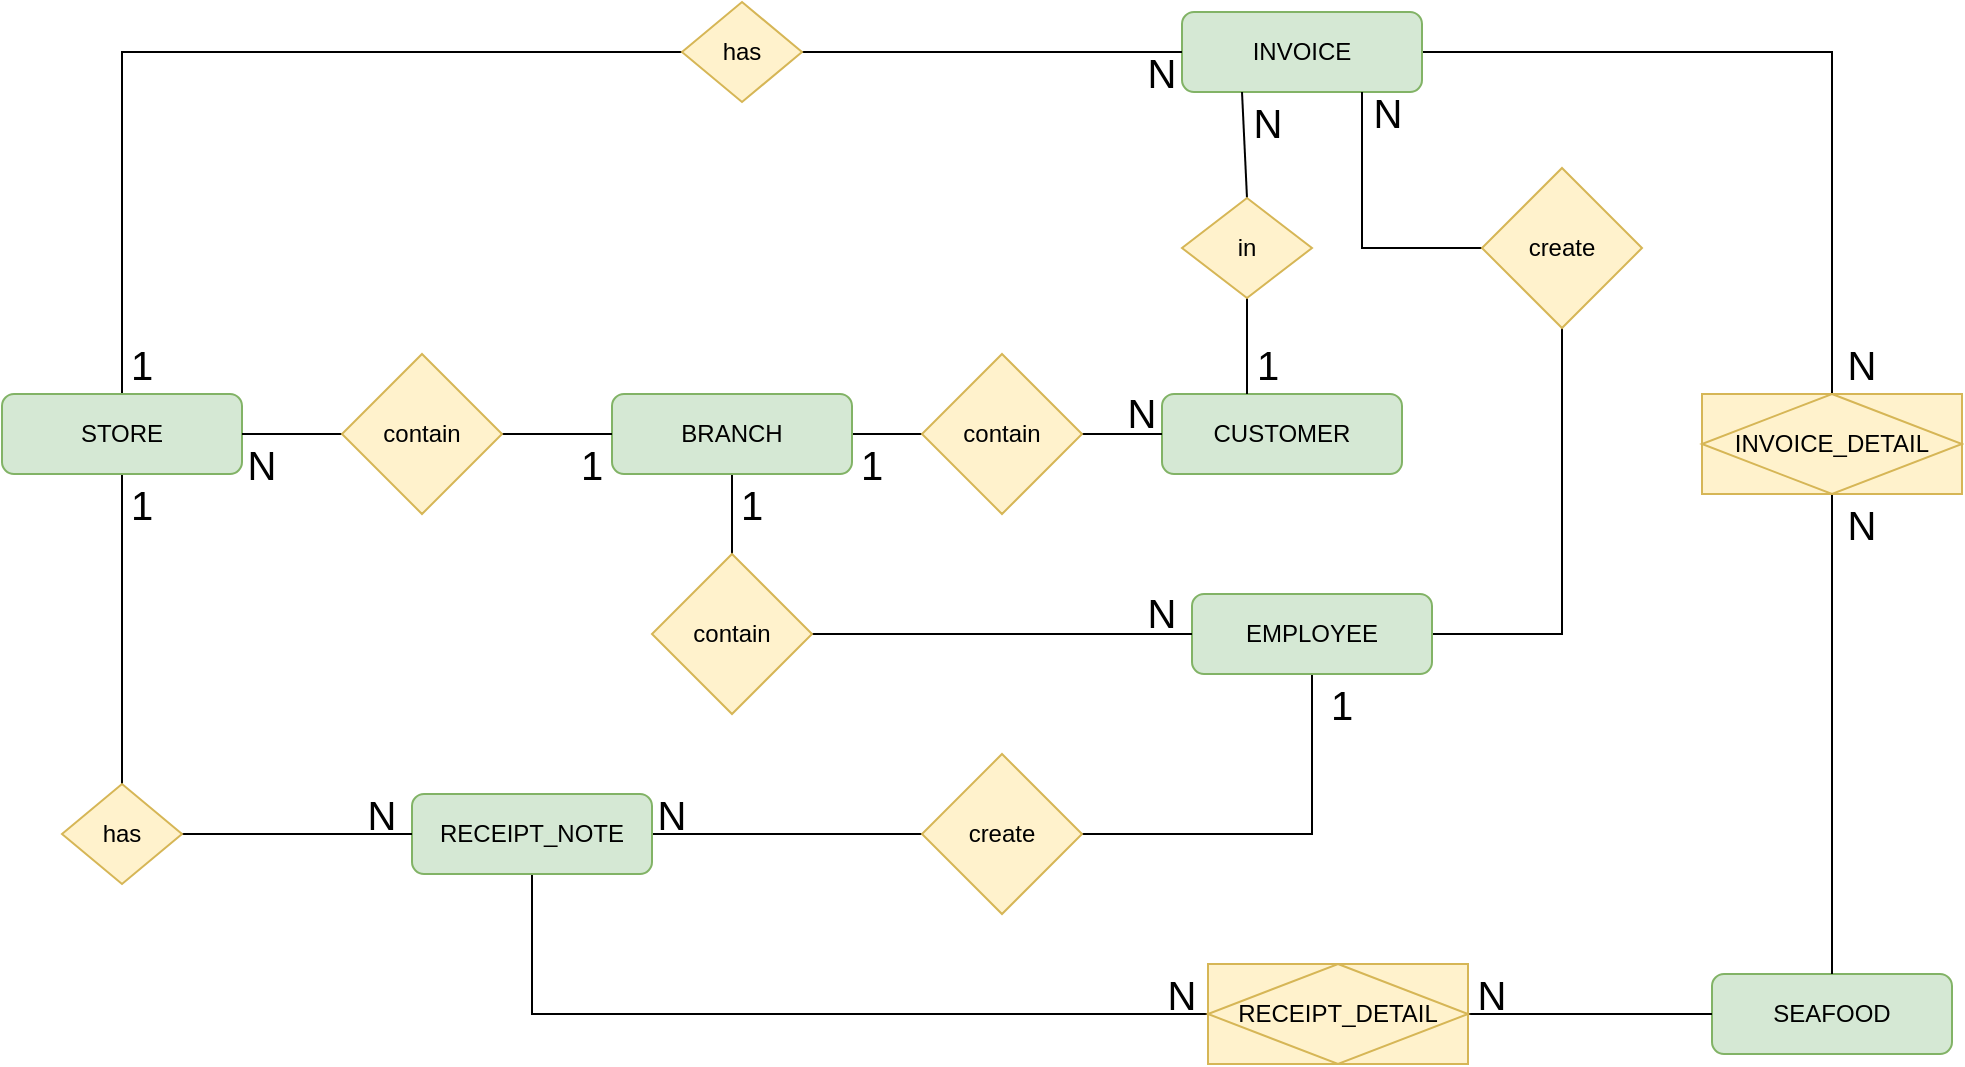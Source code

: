 <mxfile version="15.8.8" type="google" pages="5"><diagram id="BqrP5DtL-kKvfUHnIFmt" name="ERD"><mxGraphModel dx="1888" dy="1589" grid="1" gridSize="10" guides="1" tooltips="1" connect="1" arrows="1" fold="1" page="1" pageScale="1" pageWidth="850" pageHeight="1100" math="0" shadow="0"><root><mxCell id="0"/><mxCell id="1" parent="0"/><mxCell id="YTU2o8m6djHbxgVrUglB-20" style="edgeStyle=orthogonalEdgeStyle;rounded=0;orthogonalLoop=1;jettySize=auto;html=1;exitX=0.5;exitY=0;exitDx=0;exitDy=0;entryX=0;entryY=0.5;entryDx=0;entryDy=0;startArrow=none;startFill=0;endArrow=none;endFill=0;" parent="1" source="YTU2o8m6djHbxgVrUglB-1" target="YTU2o8m6djHbxgVrUglB-19" edge="1"><mxGeometry relative="1" as="geometry"/></mxCell><mxCell id="YTU2o8m6djHbxgVrUglB-41" style="edgeStyle=orthogonalEdgeStyle;rounded=0;orthogonalLoop=1;jettySize=auto;html=1;exitX=0.5;exitY=1;exitDx=0;exitDy=0;entryX=0.5;entryY=0;entryDx=0;entryDy=0;startArrow=none;startFill=0;endArrow=none;endFill=0;" parent="1" source="YTU2o8m6djHbxgVrUglB-1" target="YTU2o8m6djHbxgVrUglB-40" edge="1"><mxGeometry relative="1" as="geometry"/></mxCell><mxCell id="YTU2o8m6djHbxgVrUglB-1" value="STORE" style="rounded=1;whiteSpace=wrap;html=1;fillColor=#d5e8d4;strokeColor=#82b366;" parent="1" vertex="1"><mxGeometry x="-830" y="-884" width="120" height="40" as="geometry"/></mxCell><mxCell id="YTU2o8m6djHbxgVrUglB-35" style="edgeStyle=orthogonalEdgeStyle;rounded=0;orthogonalLoop=1;jettySize=auto;html=1;exitX=1;exitY=0.5;exitDx=0;exitDy=0;entryX=0;entryY=0.5;entryDx=0;entryDy=0;startArrow=none;startFill=0;endArrow=none;endFill=0;" parent="1" source="YTU2o8m6djHbxgVrUglB-2" target="YTU2o8m6djHbxgVrUglB-34" edge="1"><mxGeometry relative="1" as="geometry"/></mxCell><mxCell id="YTU2o8m6djHbxgVrUglB-38" style="edgeStyle=orthogonalEdgeStyle;rounded=0;orthogonalLoop=1;jettySize=auto;html=1;exitX=0.5;exitY=1;exitDx=0;exitDy=0;entryX=0.5;entryY=0;entryDx=0;entryDy=0;startArrow=none;startFill=0;endArrow=none;endFill=0;" parent="1" source="YTU2o8m6djHbxgVrUglB-2" target="YTU2o8m6djHbxgVrUglB-37" edge="1"><mxGeometry relative="1" as="geometry"/></mxCell><mxCell id="YTU2o8m6djHbxgVrUglB-2" value="BRANCH" style="rounded=1;whiteSpace=wrap;html=1;fillColor=#d5e8d4;strokeColor=#82b366;" parent="1" vertex="1"><mxGeometry x="-525" y="-884" width="120" height="40" as="geometry"/></mxCell><mxCell id="YTU2o8m6djHbxgVrUglB-3" value="CUSTOMER" style="rounded=1;whiteSpace=wrap;html=1;fillColor=#d5e8d4;strokeColor=#82b366;" parent="1" vertex="1"><mxGeometry x="-250" y="-884" width="120" height="40" as="geometry"/></mxCell><mxCell id="YTU2o8m6djHbxgVrUglB-30" style="edgeStyle=orthogonalEdgeStyle;rounded=0;orthogonalLoop=1;jettySize=auto;html=1;exitX=1;exitY=0.5;exitDx=0;exitDy=0;entryX=0.5;entryY=0;entryDx=0;entryDy=0;startArrow=none;startFill=0;endArrow=none;endFill=0;" parent="1" source="YTU2o8m6djHbxgVrUglB-4" target="YTU2o8m6djHbxgVrUglB-14" edge="1"><mxGeometry relative="1" as="geometry"/></mxCell><mxCell id="YTU2o8m6djHbxgVrUglB-4" value="INVOICE" style="rounded=1;whiteSpace=wrap;html=1;fillColor=#d5e8d4;strokeColor=#82b366;" parent="1" vertex="1"><mxGeometry x="-240" y="-1075" width="120" height="40" as="geometry"/></mxCell><mxCell id="YTU2o8m6djHbxgVrUglB-44" style="edgeStyle=orthogonalEdgeStyle;rounded=0;orthogonalLoop=1;jettySize=auto;html=1;exitX=1;exitY=0.5;exitDx=0;exitDy=0;entryX=0;entryY=0.5;entryDx=0;entryDy=0;startArrow=none;startFill=0;endArrow=none;endFill=0;" parent="1" source="YTU2o8m6djHbxgVrUglB-5" target="YTU2o8m6djHbxgVrUglB-43" edge="1"><mxGeometry relative="1" as="geometry"/></mxCell><mxCell id="YTU2o8m6djHbxgVrUglB-46" style="edgeStyle=orthogonalEdgeStyle;rounded=0;orthogonalLoop=1;jettySize=auto;html=1;exitX=0.5;exitY=1;exitDx=0;exitDy=0;entryX=0;entryY=0.5;entryDx=0;entryDy=0;startArrow=none;startFill=0;endArrow=none;endFill=0;" parent="1" source="YTU2o8m6djHbxgVrUglB-5" target="YTU2o8m6djHbxgVrUglB-16" edge="1"><mxGeometry relative="1" as="geometry"/></mxCell><mxCell id="YTU2o8m6djHbxgVrUglB-5" value="RECEIPT_NOTE" style="rounded=1;whiteSpace=wrap;html=1;fillColor=#d5e8d4;strokeColor=#82b366;" parent="1" vertex="1"><mxGeometry x="-625" y="-684" width="120" height="40" as="geometry"/></mxCell><mxCell id="YTU2o8m6djHbxgVrUglB-26" style="edgeStyle=orthogonalEdgeStyle;rounded=0;orthogonalLoop=1;jettySize=auto;html=1;exitX=1;exitY=0.5;exitDx=0;exitDy=0;entryX=0.5;entryY=1;entryDx=0;entryDy=0;startArrow=none;startFill=0;endArrow=none;endFill=0;" parent="1" source="YTU2o8m6djHbxgVrUglB-6" target="YTU2o8m6djHbxgVrUglB-25" edge="1"><mxGeometry relative="1" as="geometry"/></mxCell><mxCell id="YTU2o8m6djHbxgVrUglB-45" style="edgeStyle=orthogonalEdgeStyle;rounded=0;orthogonalLoop=1;jettySize=auto;html=1;exitX=0.5;exitY=1;exitDx=0;exitDy=0;entryX=1;entryY=0.5;entryDx=0;entryDy=0;startArrow=none;startFill=0;endArrow=none;endFill=0;" parent="1" source="YTU2o8m6djHbxgVrUglB-6" target="YTU2o8m6djHbxgVrUglB-43" edge="1"><mxGeometry relative="1" as="geometry"/></mxCell><mxCell id="YTU2o8m6djHbxgVrUglB-6" value="EMPLOYEE" style="rounded=1;whiteSpace=wrap;html=1;fillColor=#d5e8d4;strokeColor=#82b366;" parent="1" vertex="1"><mxGeometry x="-235" y="-784" width="120" height="40" as="geometry"/></mxCell><mxCell id="YTU2o8m6djHbxgVrUglB-8" value="SEAFOOD" style="rounded=1;whiteSpace=wrap;html=1;fillColor=#d5e8d4;strokeColor=#82b366;" parent="1" vertex="1"><mxGeometry x="25" y="-594" width="120" height="40" as="geometry"/></mxCell><mxCell id="YTU2o8m6djHbxgVrUglB-47" style="edgeStyle=orthogonalEdgeStyle;rounded=0;orthogonalLoop=1;jettySize=auto;html=1;exitX=0.5;exitY=1;exitDx=0;exitDy=0;startArrow=none;startFill=0;endArrow=none;endFill=0;" parent="1" source="YTU2o8m6djHbxgVrUglB-14" target="YTU2o8m6djHbxgVrUglB-8" edge="1"><mxGeometry relative="1" as="geometry"/></mxCell><mxCell id="YTU2o8m6djHbxgVrUglB-14" value="INVOICE_DETAIL" style="shape=associativeEntity;whiteSpace=wrap;html=1;align=center;fontSize=12;fillColor=#fff2cc;strokeColor=#d6b656;" parent="1" vertex="1"><mxGeometry x="20" y="-884" width="130" height="50" as="geometry"/></mxCell><mxCell id="YTU2o8m6djHbxgVrUglB-48" style="edgeStyle=orthogonalEdgeStyle;rounded=0;orthogonalLoop=1;jettySize=auto;html=1;exitX=1;exitY=0.5;exitDx=0;exitDy=0;entryX=0;entryY=0.5;entryDx=0;entryDy=0;startArrow=none;startFill=0;endArrow=none;endFill=0;" parent="1" source="YTU2o8m6djHbxgVrUglB-16" target="YTU2o8m6djHbxgVrUglB-8" edge="1"><mxGeometry relative="1" as="geometry"/></mxCell><mxCell id="YTU2o8m6djHbxgVrUglB-16" value="RECEIPT_DETAIL" style="shape=associativeEntity;whiteSpace=wrap;html=1;align=center;fontSize=12;fillColor=#fff2cc;strokeColor=#d6b656;" parent="1" vertex="1"><mxGeometry x="-227" y="-599" width="130" height="50" as="geometry"/></mxCell><mxCell id="YTU2o8m6djHbxgVrUglB-21" style="edgeStyle=orthogonalEdgeStyle;rounded=0;orthogonalLoop=1;jettySize=auto;html=1;exitX=1;exitY=0.5;exitDx=0;exitDy=0;entryX=0;entryY=0.5;entryDx=0;entryDy=0;startArrow=none;startFill=0;endArrow=none;endFill=0;" parent="1" source="YTU2o8m6djHbxgVrUglB-19" target="YTU2o8m6djHbxgVrUglB-4" edge="1"><mxGeometry relative="1" as="geometry"/></mxCell><mxCell id="YTU2o8m6djHbxgVrUglB-19" value="has" style="rhombus;whiteSpace=wrap;html=1;fillColor=#fff2cc;strokeColor=#d6b656;" parent="1" vertex="1"><mxGeometry x="-490" y="-1080" width="60" height="50" as="geometry"/></mxCell><mxCell id="YTU2o8m6djHbxgVrUglB-24" style="edgeStyle=orthogonalEdgeStyle;rounded=0;orthogonalLoop=1;jettySize=auto;html=1;exitX=0.5;exitY=1;exitDx=0;exitDy=0;entryX=0.5;entryY=0;entryDx=0;entryDy=0;startArrow=none;startFill=0;endArrow=none;endFill=0;" parent="1" source="YTU2o8m6djHbxgVrUglB-22" edge="1"><mxGeometry relative="1" as="geometry"><mxPoint x="-207.5" y="-884" as="targetPoint"/></mxGeometry></mxCell><mxCell id="YTU2o8m6djHbxgVrUglB-49" style="rounded=0;orthogonalLoop=1;jettySize=auto;html=1;exitX=0.5;exitY=0;exitDx=0;exitDy=0;entryX=0.25;entryY=1;entryDx=0;entryDy=0;startArrow=none;startFill=0;endArrow=none;endFill=0;" parent="1" source="YTU2o8m6djHbxgVrUglB-22" target="YTU2o8m6djHbxgVrUglB-4" edge="1"><mxGeometry relative="1" as="geometry"/></mxCell><mxCell id="YTU2o8m6djHbxgVrUglB-22" value="in" style="rhombus;whiteSpace=wrap;html=1;fillColor=#fff2cc;strokeColor=#d6b656;" parent="1" vertex="1"><mxGeometry x="-240" y="-982" width="65" height="50" as="geometry"/></mxCell><mxCell id="YTU2o8m6djHbxgVrUglB-29" style="edgeStyle=orthogonalEdgeStyle;rounded=0;orthogonalLoop=1;jettySize=auto;html=1;exitX=0;exitY=0.5;exitDx=0;exitDy=0;entryX=0.75;entryY=1;entryDx=0;entryDy=0;startArrow=none;startFill=0;endArrow=none;endFill=0;" parent="1" source="YTU2o8m6djHbxgVrUglB-25" target="YTU2o8m6djHbxgVrUglB-4" edge="1"><mxGeometry relative="1" as="geometry"/></mxCell><mxCell id="YTU2o8m6djHbxgVrUglB-25" value="create" style="rhombus;whiteSpace=wrap;html=1;fillColor=#fff2cc;strokeColor=#d6b656;" parent="1" vertex="1"><mxGeometry x="-90" y="-997" width="80" height="80" as="geometry"/></mxCell><mxCell id="YTU2o8m6djHbxgVrUglB-32" style="edgeStyle=orthogonalEdgeStyle;rounded=0;orthogonalLoop=1;jettySize=auto;html=1;exitX=1;exitY=0.5;exitDx=0;exitDy=0;entryX=0;entryY=0.5;entryDx=0;entryDy=0;startArrow=none;startFill=0;endArrow=none;endFill=0;" parent="1" source="YTU2o8m6djHbxgVrUglB-31" target="YTU2o8m6djHbxgVrUglB-2" edge="1"><mxGeometry relative="1" as="geometry"/></mxCell><mxCell id="YTU2o8m6djHbxgVrUglB-33" style="edgeStyle=orthogonalEdgeStyle;rounded=0;orthogonalLoop=1;jettySize=auto;html=1;exitX=0;exitY=0.5;exitDx=0;exitDy=0;startArrow=none;startFill=0;endArrow=none;endFill=0;" parent="1" source="YTU2o8m6djHbxgVrUglB-31" target="YTU2o8m6djHbxgVrUglB-1" edge="1"><mxGeometry relative="1" as="geometry"/></mxCell><mxCell id="YTU2o8m6djHbxgVrUglB-31" value="contain" style="rhombus;whiteSpace=wrap;html=1;fillColor=#fff2cc;strokeColor=#d6b656;" parent="1" vertex="1"><mxGeometry x="-660" y="-904" width="80" height="80" as="geometry"/></mxCell><mxCell id="YTU2o8m6djHbxgVrUglB-36" style="edgeStyle=orthogonalEdgeStyle;rounded=0;orthogonalLoop=1;jettySize=auto;html=1;exitX=1;exitY=0.5;exitDx=0;exitDy=0;entryX=0;entryY=0.5;entryDx=0;entryDy=0;startArrow=none;startFill=0;endArrow=none;endFill=0;" parent="1" source="YTU2o8m6djHbxgVrUglB-34" target="YTU2o8m6djHbxgVrUglB-3" edge="1"><mxGeometry relative="1" as="geometry"/></mxCell><mxCell id="YTU2o8m6djHbxgVrUglB-34" value="contain" style="rhombus;whiteSpace=wrap;html=1;fillColor=#fff2cc;strokeColor=#d6b656;" parent="1" vertex="1"><mxGeometry x="-370" y="-904" width="80" height="80" as="geometry"/></mxCell><mxCell id="YTU2o8m6djHbxgVrUglB-39" style="edgeStyle=orthogonalEdgeStyle;rounded=0;orthogonalLoop=1;jettySize=auto;html=1;exitX=1;exitY=0.5;exitDx=0;exitDy=0;entryX=0;entryY=0.5;entryDx=0;entryDy=0;startArrow=none;startFill=0;endArrow=none;endFill=0;" parent="1" source="YTU2o8m6djHbxgVrUglB-37" target="YTU2o8m6djHbxgVrUglB-6" edge="1"><mxGeometry relative="1" as="geometry"/></mxCell><mxCell id="YTU2o8m6djHbxgVrUglB-37" value="contain" style="rhombus;whiteSpace=wrap;html=1;fillColor=#fff2cc;strokeColor=#d6b656;" parent="1" vertex="1"><mxGeometry x="-505" y="-804" width="80" height="80" as="geometry"/></mxCell><mxCell id="YTU2o8m6djHbxgVrUglB-42" style="edgeStyle=orthogonalEdgeStyle;rounded=0;orthogonalLoop=1;jettySize=auto;html=1;exitX=1;exitY=0.5;exitDx=0;exitDy=0;entryX=0;entryY=0.5;entryDx=0;entryDy=0;startArrow=none;startFill=0;endArrow=none;endFill=0;" parent="1" source="YTU2o8m6djHbxgVrUglB-40" target="YTU2o8m6djHbxgVrUglB-5" edge="1"><mxGeometry relative="1" as="geometry"/></mxCell><mxCell id="YTU2o8m6djHbxgVrUglB-40" value="has" style="rhombus;whiteSpace=wrap;html=1;fillColor=#fff2cc;strokeColor=#d6b656;" parent="1" vertex="1"><mxGeometry x="-800" y="-689" width="60" height="50" as="geometry"/></mxCell><mxCell id="YTU2o8m6djHbxgVrUglB-43" value="create" style="rhombus;whiteSpace=wrap;html=1;fillColor=#fff2cc;strokeColor=#d6b656;" parent="1" vertex="1"><mxGeometry x="-370" y="-704" width="80" height="80" as="geometry"/></mxCell><mxCell id="Rk41NWotSjGT2uNVA7q2-1" value="N" style="text;html=1;strokeColor=none;fillColor=none;align=center;verticalAlign=middle;whiteSpace=wrap;rounded=0;fontSize=20;" parent="1" vertex="1"><mxGeometry x="-280" y="-1060" width="60" height="30" as="geometry"/></mxCell><mxCell id="Rk41NWotSjGT2uNVA7q2-2" value="N" style="text;html=1;strokeColor=none;fillColor=none;align=center;verticalAlign=middle;whiteSpace=wrap;rounded=0;fontSize=20;" parent="1" vertex="1"><mxGeometry x="-227" y="-1035" width="60" height="30" as="geometry"/></mxCell><mxCell id="Rk41NWotSjGT2uNVA7q2-3" value="N" style="text;html=1;strokeColor=none;fillColor=none;align=center;verticalAlign=middle;whiteSpace=wrap;rounded=0;fontSize=20;" parent="1" vertex="1"><mxGeometry x="-167" y="-1040" width="60" height="30" as="geometry"/></mxCell><mxCell id="Rk41NWotSjGT2uNVA7q2-4" value="N" style="text;html=1;strokeColor=none;fillColor=none;align=center;verticalAlign=middle;whiteSpace=wrap;rounded=0;fontSize=20;" parent="1" vertex="1"><mxGeometry x="70" y="-914" width="60" height="30" as="geometry"/></mxCell><mxCell id="Rk41NWotSjGT2uNVA7q2-5" value="N" style="text;html=1;strokeColor=none;fillColor=none;align=center;verticalAlign=middle;whiteSpace=wrap;rounded=0;fontSize=20;" parent="1" vertex="1"><mxGeometry x="70" y="-834" width="60" height="30" as="geometry"/></mxCell><mxCell id="Rk41NWotSjGT2uNVA7q2-6" value="N" style="text;html=1;strokeColor=none;fillColor=none;align=center;verticalAlign=middle;whiteSpace=wrap;rounded=0;fontSize=20;" parent="1" vertex="1"><mxGeometry x="-115" y="-599" width="60" height="30" as="geometry"/></mxCell><mxCell id="Rk41NWotSjGT2uNVA7q2-7" value="N" style="text;html=1;strokeColor=none;fillColor=none;align=center;verticalAlign=middle;whiteSpace=wrap;rounded=0;fontSize=20;" parent="1" vertex="1"><mxGeometry x="-270" y="-599" width="60" height="30" as="geometry"/></mxCell><mxCell id="Rk41NWotSjGT2uNVA7q2-8" value="N" style="text;html=1;strokeColor=none;fillColor=none;align=center;verticalAlign=middle;whiteSpace=wrap;rounded=0;fontSize=20;" parent="1" vertex="1"><mxGeometry x="-280" y="-790" width="60" height="30" as="geometry"/></mxCell><mxCell id="Rk41NWotSjGT2uNVA7q2-9" value="N" style="text;html=1;strokeColor=none;fillColor=none;align=center;verticalAlign=middle;whiteSpace=wrap;rounded=0;fontSize=20;" parent="1" vertex="1"><mxGeometry x="-525" y="-689" width="60" height="30" as="geometry"/></mxCell><mxCell id="Rk41NWotSjGT2uNVA7q2-10" value="N" style="text;html=1;strokeColor=none;fillColor=none;align=center;verticalAlign=middle;whiteSpace=wrap;rounded=0;fontSize=20;" parent="1" vertex="1"><mxGeometry x="-670" y="-689" width="60" height="30" as="geometry"/></mxCell><mxCell id="Rk41NWotSjGT2uNVA7q2-11" value="N" style="text;html=1;strokeColor=none;fillColor=none;align=center;verticalAlign=middle;whiteSpace=wrap;rounded=0;fontSize=20;" parent="1" vertex="1"><mxGeometry x="-290" y="-890" width="60" height="30" as="geometry"/></mxCell><mxCell id="Rk41NWotSjGT2uNVA7q2-12" value="N" style="text;html=1;strokeColor=none;fillColor=none;align=center;verticalAlign=middle;whiteSpace=wrap;rounded=0;fontSize=20;" parent="1" vertex="1"><mxGeometry x="-730" y="-864" width="60" height="30" as="geometry"/></mxCell><mxCell id="w9C3bJgDg7vFKSIrW_fQ-1" value="1" style="text;html=1;strokeColor=none;fillColor=none;align=center;verticalAlign=middle;whiteSpace=wrap;rounded=0;fontSize=20;" parent="1" vertex="1"><mxGeometry x="-790" y="-914" width="60" height="30" as="geometry"/></mxCell><mxCell id="w9C3bJgDg7vFKSIrW_fQ-3" value="1" style="text;html=1;strokeColor=none;fillColor=none;align=center;verticalAlign=middle;whiteSpace=wrap;rounded=0;fontSize=20;" parent="1" vertex="1"><mxGeometry x="-790" y="-844" width="60" height="30" as="geometry"/></mxCell><mxCell id="w9C3bJgDg7vFKSIrW_fQ-4" value="1" style="text;html=1;strokeColor=none;fillColor=none;align=center;verticalAlign=middle;whiteSpace=wrap;rounded=0;fontSize=20;" parent="1" vertex="1"><mxGeometry x="-190" y="-744" width="60" height="30" as="geometry"/></mxCell><mxCell id="w9C3bJgDg7vFKSIrW_fQ-5" value="1" style="text;html=1;strokeColor=none;fillColor=none;align=center;verticalAlign=middle;whiteSpace=wrap;rounded=0;fontSize=20;" parent="1" vertex="1"><mxGeometry x="-565" y="-864" width="60" height="30" as="geometry"/></mxCell><mxCell id="w9C3bJgDg7vFKSIrW_fQ-6" value="1" style="text;html=1;strokeColor=none;fillColor=none;align=center;verticalAlign=middle;whiteSpace=wrap;rounded=0;fontSize=20;" parent="1" vertex="1"><mxGeometry x="-485" y="-844" width="60" height="30" as="geometry"/></mxCell><mxCell id="w9C3bJgDg7vFKSIrW_fQ-7" value="1" style="text;html=1;strokeColor=none;fillColor=none;align=center;verticalAlign=middle;whiteSpace=wrap;rounded=0;fontSize=20;" parent="1" vertex="1"><mxGeometry x="-425" y="-864" width="60" height="30" as="geometry"/></mxCell><mxCell id="w9C3bJgDg7vFKSIrW_fQ-9" value="1" style="text;html=1;strokeColor=none;fillColor=none;align=center;verticalAlign=middle;whiteSpace=wrap;rounded=0;fontSize=20;" parent="1" vertex="1"><mxGeometry x="-227" y="-914" width="60" height="30" as="geometry"/></mxCell></root></mxGraphModel></diagram><diagram id="u6oBiv3NJ0A1U_mIToGa" name="Network Overview"><mxGraphModel dx="1865" dy="1658" grid="1" gridSize="10" guides="1" tooltips="1" connect="1" arrows="1" fold="1" page="1" pageScale="1" pageWidth="827" pageHeight="1169" math="0" shadow="0"><root><mxCell id="8pCtDW3QPZmNqVcrW4LJ-0"/><mxCell id="8pCtDW3QPZmNqVcrW4LJ-1" parent="8pCtDW3QPZmNqVcrW4LJ-0"/><mxCell id="-ovDNbP2lsO-BwK2rDUf-3" style="edgeStyle=orthogonalEdgeStyle;rounded=0;orthogonalLoop=1;jettySize=auto;html=1;exitX=0;exitY=0.5;exitDx=0;exitDy=0;entryX=0.5;entryY=0;entryDx=0;entryDy=0;fontSize=18;startArrow=classicThin;startFill=1;fillColor=#fff2cc;strokeColor=#d6b656;" parent="8pCtDW3QPZmNqVcrW4LJ-1" source="7Zd1jkVniHX4OFugdtyD-0" target="-ovDNbP2lsO-BwK2rDUf-0" edge="1"><mxGeometry relative="1" as="geometry"/></mxCell><mxCell id="-ovDNbP2lsO-BwK2rDUf-4" style="edgeStyle=orthogonalEdgeStyle;rounded=0;orthogonalLoop=1;jettySize=auto;html=1;exitX=0.5;exitY=1;exitDx=0;exitDy=0;entryX=0.5;entryY=0;entryDx=0;entryDy=0;fontSize=18;startArrow=classic;startFill=1;fillColor=#d5e8d4;strokeColor=#82b366;" parent="8pCtDW3QPZmNqVcrW4LJ-1" source="7Zd1jkVniHX4OFugdtyD-0" target="-ovDNbP2lsO-BwK2rDUf-1" edge="1"><mxGeometry relative="1" as="geometry"/></mxCell><mxCell id="-ovDNbP2lsO-BwK2rDUf-5" style="edgeStyle=orthogonalEdgeStyle;orthogonalLoop=1;jettySize=auto;html=1;exitX=1;exitY=0.5;exitDx=0;exitDy=0;entryX=0.5;entryY=0;entryDx=0;entryDy=0;fontSize=18;startArrow=classic;startFill=1;fillColor=#fff2cc;strokeColor=#d6b656;rounded=0;jumpStyle=none;targetPerimeterSpacing=0;jumpSize=50;" parent="8pCtDW3QPZmNqVcrW4LJ-1" source="7Zd1jkVniHX4OFugdtyD-0" target="-ovDNbP2lsO-BwK2rDUf-2" edge="1"><mxGeometry relative="1" as="geometry"/></mxCell><mxCell id="7Zd1jkVniHX4OFugdtyD-0" value="Center&lt;br&gt;(HANOI)" style="rounded=1;whiteSpace=wrap;html=1;fillColor=#f8cecc;strokeColor=#b85450;fontSize=18;fontStyle=1" parent="8pCtDW3QPZmNqVcrW4LJ-1" vertex="1"><mxGeometry x="-543" y="-1150" width="160" height="70" as="geometry"/></mxCell><mxCell id="-ovDNbP2lsO-BwK2rDUf-6" style="edgeStyle=orthogonalEdgeStyle;rounded=0;orthogonalLoop=1;jettySize=auto;html=1;exitX=0.5;exitY=1;exitDx=0;exitDy=0;entryX=0.5;entryY=1;entryDx=0;entryDy=0;fontSize=18;startArrow=classic;startFill=1;" parent="8pCtDW3QPZmNqVcrW4LJ-1" source="-ovDNbP2lsO-BwK2rDUf-0" target="-ovDNbP2lsO-BwK2rDUf-2" edge="1"><mxGeometry relative="1" as="geometry"><Array as="points"><mxPoint x="-720" y="-840"/><mxPoint x="-200" y="-840"/></Array></mxGeometry></mxCell><mxCell id="-ovDNbP2lsO-BwK2rDUf-7" style="edgeStyle=orthogonalEdgeStyle;rounded=0;orthogonalLoop=1;jettySize=auto;html=1;exitX=1;exitY=0.5;exitDx=0;exitDy=0;entryX=0;entryY=0.5;entryDx=0;entryDy=0;fontSize=18;startArrow=classic;startFill=1;" parent="8pCtDW3QPZmNqVcrW4LJ-1" source="-ovDNbP2lsO-BwK2rDUf-0" target="-ovDNbP2lsO-BwK2rDUf-1" edge="1"><mxGeometry relative="1" as="geometry"/></mxCell><mxCell id="-ovDNbP2lsO-BwK2rDUf-0" value="Server 1&lt;br&gt;(THAIBINH)" style="rounded=1;whiteSpace=wrap;html=1;fillColor=#fff2cc;strokeColor=#d6b656;fontSize=18;fontStyle=1" parent="8pCtDW3QPZmNqVcrW4LJ-1" vertex="1"><mxGeometry x="-800" y="-964" width="160" height="70" as="geometry"/></mxCell><mxCell id="-ovDNbP2lsO-BwK2rDUf-8" style="edgeStyle=orthogonalEdgeStyle;rounded=0;orthogonalLoop=1;jettySize=auto;html=1;exitX=1;exitY=0.5;exitDx=0;exitDy=0;entryX=0;entryY=0.5;entryDx=0;entryDy=0;fontSize=18;startArrow=classic;startFill=1;" parent="8pCtDW3QPZmNqVcrW4LJ-1" source="-ovDNbP2lsO-BwK2rDUf-1" target="-ovDNbP2lsO-BwK2rDUf-2" edge="1"><mxGeometry relative="1" as="geometry"/></mxCell><mxCell id="-ovDNbP2lsO-BwK2rDUf-1" value="Server 3" style="rounded=1;whiteSpace=wrap;html=1;fillColor=#d5e8d4;strokeColor=#82b366;fontSize=18;fontStyle=1" parent="8pCtDW3QPZmNqVcrW4LJ-1" vertex="1"><mxGeometry x="-543" y="-964" width="160" height="70" as="geometry"/></mxCell><mxCell id="-ovDNbP2lsO-BwK2rDUf-2" value="Server 2&lt;br&gt;(NAMDINH)" style="rounded=1;whiteSpace=wrap;html=1;fillColor=#fff2cc;strokeColor=#d6b656;fontSize=18;fontStyle=1;" parent="8pCtDW3QPZmNqVcrW4LJ-1" vertex="1"><mxGeometry x="-280" y="-964" width="160" height="70" as="geometry"/></mxCell></root></mxGraphModel></diagram><diagram id="Dht93zaXtC5MA-xUst5l" name="Lược đồ ánh xạ"><mxGraphModel dx="1038" dy="489" grid="1" gridSize="10" guides="1" tooltips="1" connect="1" arrows="1" fold="1" page="1" pageScale="1" pageWidth="827" pageHeight="1169" math="0" shadow="0"><root><mxCell id="VTk4Vljer6kAuBYxm8QR-0"/><mxCell id="VTk4Vljer6kAuBYxm8QR-1" parent="VTk4Vljer6kAuBYxm8QR-0"/><mxCell id="73UP6qvb0oUQ60cqSzrP-3" style="rounded=0;orthogonalLoop=1;jettySize=auto;html=1;exitX=0.75;exitY=0;exitDx=0;exitDy=0;entryX=0;entryY=0.25;entryDx=0;entryDy=0;dashed=1;startArrow=none;startFill=0;endArrow=none;endFill=0;" parent="VTk4Vljer6kAuBYxm8QR-1" source="73UP6qvb0oUQ60cqSzrP-0" target="73UP6qvb0oUQ60cqSzrP-1" edge="1"><mxGeometry relative="1" as="geometry"/></mxCell><mxCell id="73UP6qvb0oUQ60cqSzrP-4" style="edgeStyle=none;rounded=0;orthogonalLoop=1;jettySize=auto;html=1;exitX=1;exitY=0;exitDx=0;exitDy=0;entryX=0;entryY=0.5;entryDx=0;entryDy=0;dashed=1;startArrow=none;startFill=0;endArrow=none;endFill=0;" parent="VTk4Vljer6kAuBYxm8QR-1" source="73UP6qvb0oUQ60cqSzrP-0" target="73UP6qvb0oUQ60cqSzrP-1" edge="1"><mxGeometry relative="1" as="geometry"/></mxCell><mxCell id="73UP6qvb0oUQ60cqSzrP-5" style="edgeStyle=none;rounded=0;orthogonalLoop=1;jettySize=auto;html=1;exitX=1;exitY=1;exitDx=0;exitDy=0;entryX=0;entryY=0.5;entryDx=0;entryDy=0;dashed=1;startArrow=none;startFill=0;endArrow=none;endFill=0;" parent="VTk4Vljer6kAuBYxm8QR-1" source="73UP6qvb0oUQ60cqSzrP-0" target="73UP6qvb0oUQ60cqSzrP-2" edge="1"><mxGeometry relative="1" as="geometry"/></mxCell><mxCell id="73UP6qvb0oUQ60cqSzrP-6" style="edgeStyle=none;rounded=0;orthogonalLoop=1;jettySize=auto;html=1;exitX=0.75;exitY=1;exitDx=0;exitDy=0;entryX=0;entryY=0.75;entryDx=0;entryDy=0;dashed=1;startArrow=none;startFill=0;endArrow=none;endFill=0;" parent="VTk4Vljer6kAuBYxm8QR-1" source="73UP6qvb0oUQ60cqSzrP-0" target="73UP6qvb0oUQ60cqSzrP-2" edge="1"><mxGeometry relative="1" as="geometry"/></mxCell><mxCell id="73UP6qvb0oUQ60cqSzrP-0" value="&lt;h1&gt;Quan hệ R toàn cục&lt;/h1&gt;" style="whiteSpace=wrap;html=1;aspect=fixed;" parent="VTk4Vljer6kAuBYxm8QR-1" vertex="1"><mxGeometry x="9" y="200" width="150" height="150" as="geometry"/></mxCell><mxCell id="73UP6qvb0oUQ60cqSzrP-9" style="edgeStyle=none;rounded=0;orthogonalLoop=1;jettySize=auto;html=1;exitX=1;exitY=0.25;exitDx=0;exitDy=0;entryX=0;entryY=0.25;entryDx=0;entryDy=0;dashed=1;startArrow=none;startFill=0;endArrow=none;endFill=0;" parent="VTk4Vljer6kAuBYxm8QR-1" source="73UP6qvb0oUQ60cqSzrP-1" target="73UP6qvb0oUQ60cqSzrP-7" edge="1"><mxGeometry relative="1" as="geometry"/></mxCell><mxCell id="73UP6qvb0oUQ60cqSzrP-10" style="edgeStyle=none;rounded=0;orthogonalLoop=1;jettySize=auto;html=1;exitX=1;exitY=0.5;exitDx=0;exitDy=0;entryX=0;entryY=0.5;entryDx=0;entryDy=0;dashed=1;startArrow=none;startFill=0;endArrow=none;endFill=0;" parent="VTk4Vljer6kAuBYxm8QR-1" source="73UP6qvb0oUQ60cqSzrP-1" target="73UP6qvb0oUQ60cqSzrP-7" edge="1"><mxGeometry relative="1" as="geometry"/></mxCell><mxCell id="73UP6qvb0oUQ60cqSzrP-1" value="&lt;h1&gt;R1&lt;/h1&gt;" style="rounded=1;whiteSpace=wrap;html=1;" parent="VTk4Vljer6kAuBYxm8QR-1" vertex="1"><mxGeometry x="319" y="130" width="120" height="60" as="geometry"/></mxCell><mxCell id="73UP6qvb0oUQ60cqSzrP-11" style="edgeStyle=none;rounded=0;orthogonalLoop=1;jettySize=auto;html=1;exitX=1;exitY=0.25;exitDx=0;exitDy=0;entryX=0;entryY=0.25;entryDx=0;entryDy=0;dashed=1;startArrow=none;startFill=0;endArrow=none;endFill=0;" parent="VTk4Vljer6kAuBYxm8QR-1" source="73UP6qvb0oUQ60cqSzrP-2" target="73UP6qvb0oUQ60cqSzrP-8" edge="1"><mxGeometry relative="1" as="geometry"/></mxCell><mxCell id="73UP6qvb0oUQ60cqSzrP-12" style="edgeStyle=none;rounded=0;orthogonalLoop=1;jettySize=auto;html=1;exitX=1;exitY=0.5;exitDx=0;exitDy=0;entryX=0;entryY=0.5;entryDx=0;entryDy=0;dashed=1;startArrow=none;startFill=0;endArrow=none;endFill=0;" parent="VTk4Vljer6kAuBYxm8QR-1" source="73UP6qvb0oUQ60cqSzrP-2" target="73UP6qvb0oUQ60cqSzrP-8" edge="1"><mxGeometry relative="1" as="geometry"/></mxCell><mxCell id="73UP6qvb0oUQ60cqSzrP-2" value="&lt;h1&gt;R2&lt;/h1&gt;" style="rounded=1;whiteSpace=wrap;html=1;" parent="VTk4Vljer6kAuBYxm8QR-1" vertex="1"><mxGeometry x="319" y="340" width="120" height="60" as="geometry"/></mxCell><mxCell id="73UP6qvb0oUQ60cqSzrP-7" value="&lt;h1&gt;R11&lt;/h1&gt;" style="rounded=1;whiteSpace=wrap;html=1;" parent="VTk4Vljer6kAuBYxm8QR-1" vertex="1"><mxGeometry x="519" y="130" width="120" height="60" as="geometry"/></mxCell><mxCell id="73UP6qvb0oUQ60cqSzrP-8" value="&lt;h1&gt;R22&lt;/h1&gt;" style="rounded=1;whiteSpace=wrap;html=1;" parent="VTk4Vljer6kAuBYxm8QR-1" vertex="1"><mxGeometry x="539" y="340" width="120" height="60" as="geometry"/></mxCell><mxCell id="73UP6qvb0oUQ60cqSzrP-13" value="Site THÁI BÌNH" style="text;html=1;strokeColor=none;fillColor=none;align=center;verticalAlign=middle;whiteSpace=wrap;rounded=0;labelBorderColor=none;fontStyle=1;fontSize=20;" parent="VTk4Vljer6kAuBYxm8QR-1" vertex="1"><mxGeometry x="659" y="145" width="150" height="30" as="geometry"/></mxCell><mxCell id="73UP6qvb0oUQ60cqSzrP-14" value="Site Nam Định" style="text;html=1;strokeColor=none;fillColor=none;align=center;verticalAlign=middle;whiteSpace=wrap;rounded=0;labelBorderColor=none;fontStyle=1;fontSize=20;" parent="VTk4Vljer6kAuBYxm8QR-1" vertex="1"><mxGeometry x="669" y="350" width="150" height="30" as="geometry"/></mxCell></root></mxGraphModel></diagram><diagram id="q1u-FBYGPVQSNb2mqSdE" name="Tools"><mxGraphModel dx="1865" dy="1658" grid="1" gridSize="10" guides="1" tooltips="1" connect="1" arrows="1" fold="1" page="1" pageScale="1" pageWidth="827" pageHeight="1169" math="0" shadow="0"><root><mxCell id="zu3fn6-z5WBpWrRIgdu8-0"/><mxCell id="zu3fn6-z5WBpWrRIgdu8-1" parent="zu3fn6-z5WBpWrRIgdu8-0"/><mxCell id="SQf4e9WuT1HeHgaK1xAg-0" value="id_Sto" style="ellipse;whiteSpace=wrap;html=1;fontStyle=4;fillColor=#dae8fc;strokeColor=#6c8ebf;" parent="zu3fn6-z5WBpWrRIgdu8-1" vertex="1"><mxGeometry x="-790" y="-370" width="90" height="40" as="geometry"/></mxCell><mxCell id="SQf4e9WuT1HeHgaK1xAg-1" value="name_Sto" style="ellipse;whiteSpace=wrap;html=1;fontStyle=0;fillColor=#f5f5f5;strokeColor=#666666;fontColor=#333333;" parent="zu3fn6-z5WBpWrRIgdu8-1" vertex="1"><mxGeometry x="-650" y="-350" width="90" height="40" as="geometry"/></mxCell><mxCell id="SQf4e9WuT1HeHgaK1xAg-2" value="contain" style="rhombus;whiteSpace=wrap;html=1;fillColor=#fff2cc;strokeColor=#d6b656;" parent="zu3fn6-z5WBpWrRIgdu8-1" vertex="1"><mxGeometry x="-117" y="-220" width="80" height="80" as="geometry"/></mxCell><mxCell id="SQf4e9WuT1HeHgaK1xAg-3" value="N" style="text;html=1;strokeColor=none;fillColor=none;align=center;verticalAlign=middle;whiteSpace=wrap;rounded=0;fontSize=20;" parent="zu3fn6-z5WBpWrRIgdu8-1" vertex="1"><mxGeometry x="-240" y="-270" width="60" height="30" as="geometry"/></mxCell></root></mxGraphModel></diagram><diagram id="Okmza0uUvzsIOe05XWUl" name="LTM"><mxGraphModel dx="1038" dy="489" grid="1" gridSize="10" guides="1" tooltips="1" connect="1" arrows="1" fold="1" page="1" pageScale="1" pageWidth="827" pageHeight="1169" math="0" shadow="0"><root><mxCell id="f6vTY-_BPe2a-C35uLjI-0"/><mxCell id="f6vTY-_BPe2a-C35uLjI-1" parent="f6vTY-_BPe2a-C35uLjI-0"/><mxCell id="f6vTY-_BPe2a-C35uLjI-9" style="edgeStyle=orthogonalEdgeStyle;rounded=0;orthogonalLoop=1;jettySize=auto;html=1;exitX=1;exitY=0.5;exitDx=0;exitDy=0;entryX=0;entryY=0.5;entryDx=0;entryDy=0;endArrow=none;endFill=0;" edge="1" parent="f6vTY-_BPe2a-C35uLjI-1" source="f6vTY-_BPe2a-C35uLjI-3" target="f6vTY-_BPe2a-C35uLjI-7"><mxGeometry relative="1" as="geometry"/></mxCell><mxCell id="f6vTY-_BPe2a-C35uLjI-3" value="NHÂN VIÊN" style="rounded=0;whiteSpace=wrap;html=1;" vertex="1" parent="f6vTY-_BPe2a-C35uLjI-1"><mxGeometry x="70" y="170" width="120" height="60" as="geometry"/></mxCell><mxCell id="f6vTY-_BPe2a-C35uLjI-4" value="DỰ ÁN" style="rounded=0;whiteSpace=wrap;html=1;" vertex="1" parent="f6vTY-_BPe2a-C35uLjI-1"><mxGeometry x="530" y="170" width="120" height="60" as="geometry"/></mxCell><mxCell id="f6vTY-_BPe2a-C35uLjI-7" value="" style="whiteSpace=wrap;html=1;aspect=fixed;" vertex="1" parent="f6vTY-_BPe2a-C35uLjI-1"><mxGeometry x="334" y="160" width="80" height="80" as="geometry"/></mxCell><mxCell id="f6vTY-_BPe2a-C35uLjI-10" style="edgeStyle=orthogonalEdgeStyle;rounded=0;orthogonalLoop=1;jettySize=auto;html=1;exitX=1;exitY=0.5;exitDx=0;exitDy=0;entryX=0;entryY=0.5;entryDx=0;entryDy=0;endArrow=none;endFill=0;" edge="1" parent="f6vTY-_BPe2a-C35uLjI-1" source="f6vTY-_BPe2a-C35uLjI-8" target="f6vTY-_BPe2a-C35uLjI-4"><mxGeometry relative="1" as="geometry"/></mxCell><mxCell id="f6vTY-_BPe2a-C35uLjI-8" value="LÀM VIỆC" style="rhombus;whiteSpace=wrap;html=1;" vertex="1" parent="f6vTY-_BPe2a-C35uLjI-1"><mxGeometry x="334" y="160" width="80" height="80" as="geometry"/></mxCell><mxCell id="f6vTY-_BPe2a-C35uLjI-11" value="1" style="text;html=1;strokeColor=none;fillColor=none;align=center;verticalAlign=middle;whiteSpace=wrap;rounded=0;" vertex="1" parent="f6vTY-_BPe2a-C35uLjI-1"><mxGeometry x="170" y="170" width="60" height="30" as="geometry"/></mxCell><mxCell id="f6vTY-_BPe2a-C35uLjI-12" value="N" style="text;html=1;strokeColor=none;fillColor=none;align=center;verticalAlign=middle;whiteSpace=wrap;rounded=0;" vertex="1" parent="f6vTY-_BPe2a-C35uLjI-1"><mxGeometry x="290" y="170" width="60" height="30" as="geometry"/></mxCell><mxCell id="f6vTY-_BPe2a-C35uLjI-13" value="N" style="text;html=1;strokeColor=none;fillColor=none;align=center;verticalAlign=middle;whiteSpace=wrap;rounded=0;" vertex="1" parent="f6vTY-_BPe2a-C35uLjI-1"><mxGeometry x="400" y="170" width="60" height="30" as="geometry"/></mxCell><mxCell id="f6vTY-_BPe2a-C35uLjI-14" value="1" style="text;html=1;strokeColor=none;fillColor=none;align=center;verticalAlign=middle;whiteSpace=wrap;rounded=0;" vertex="1" parent="f6vTY-_BPe2a-C35uLjI-1"><mxGeometry x="480" y="170" width="60" height="30" as="geometry"/></mxCell></root></mxGraphModel></diagram></mxfile>